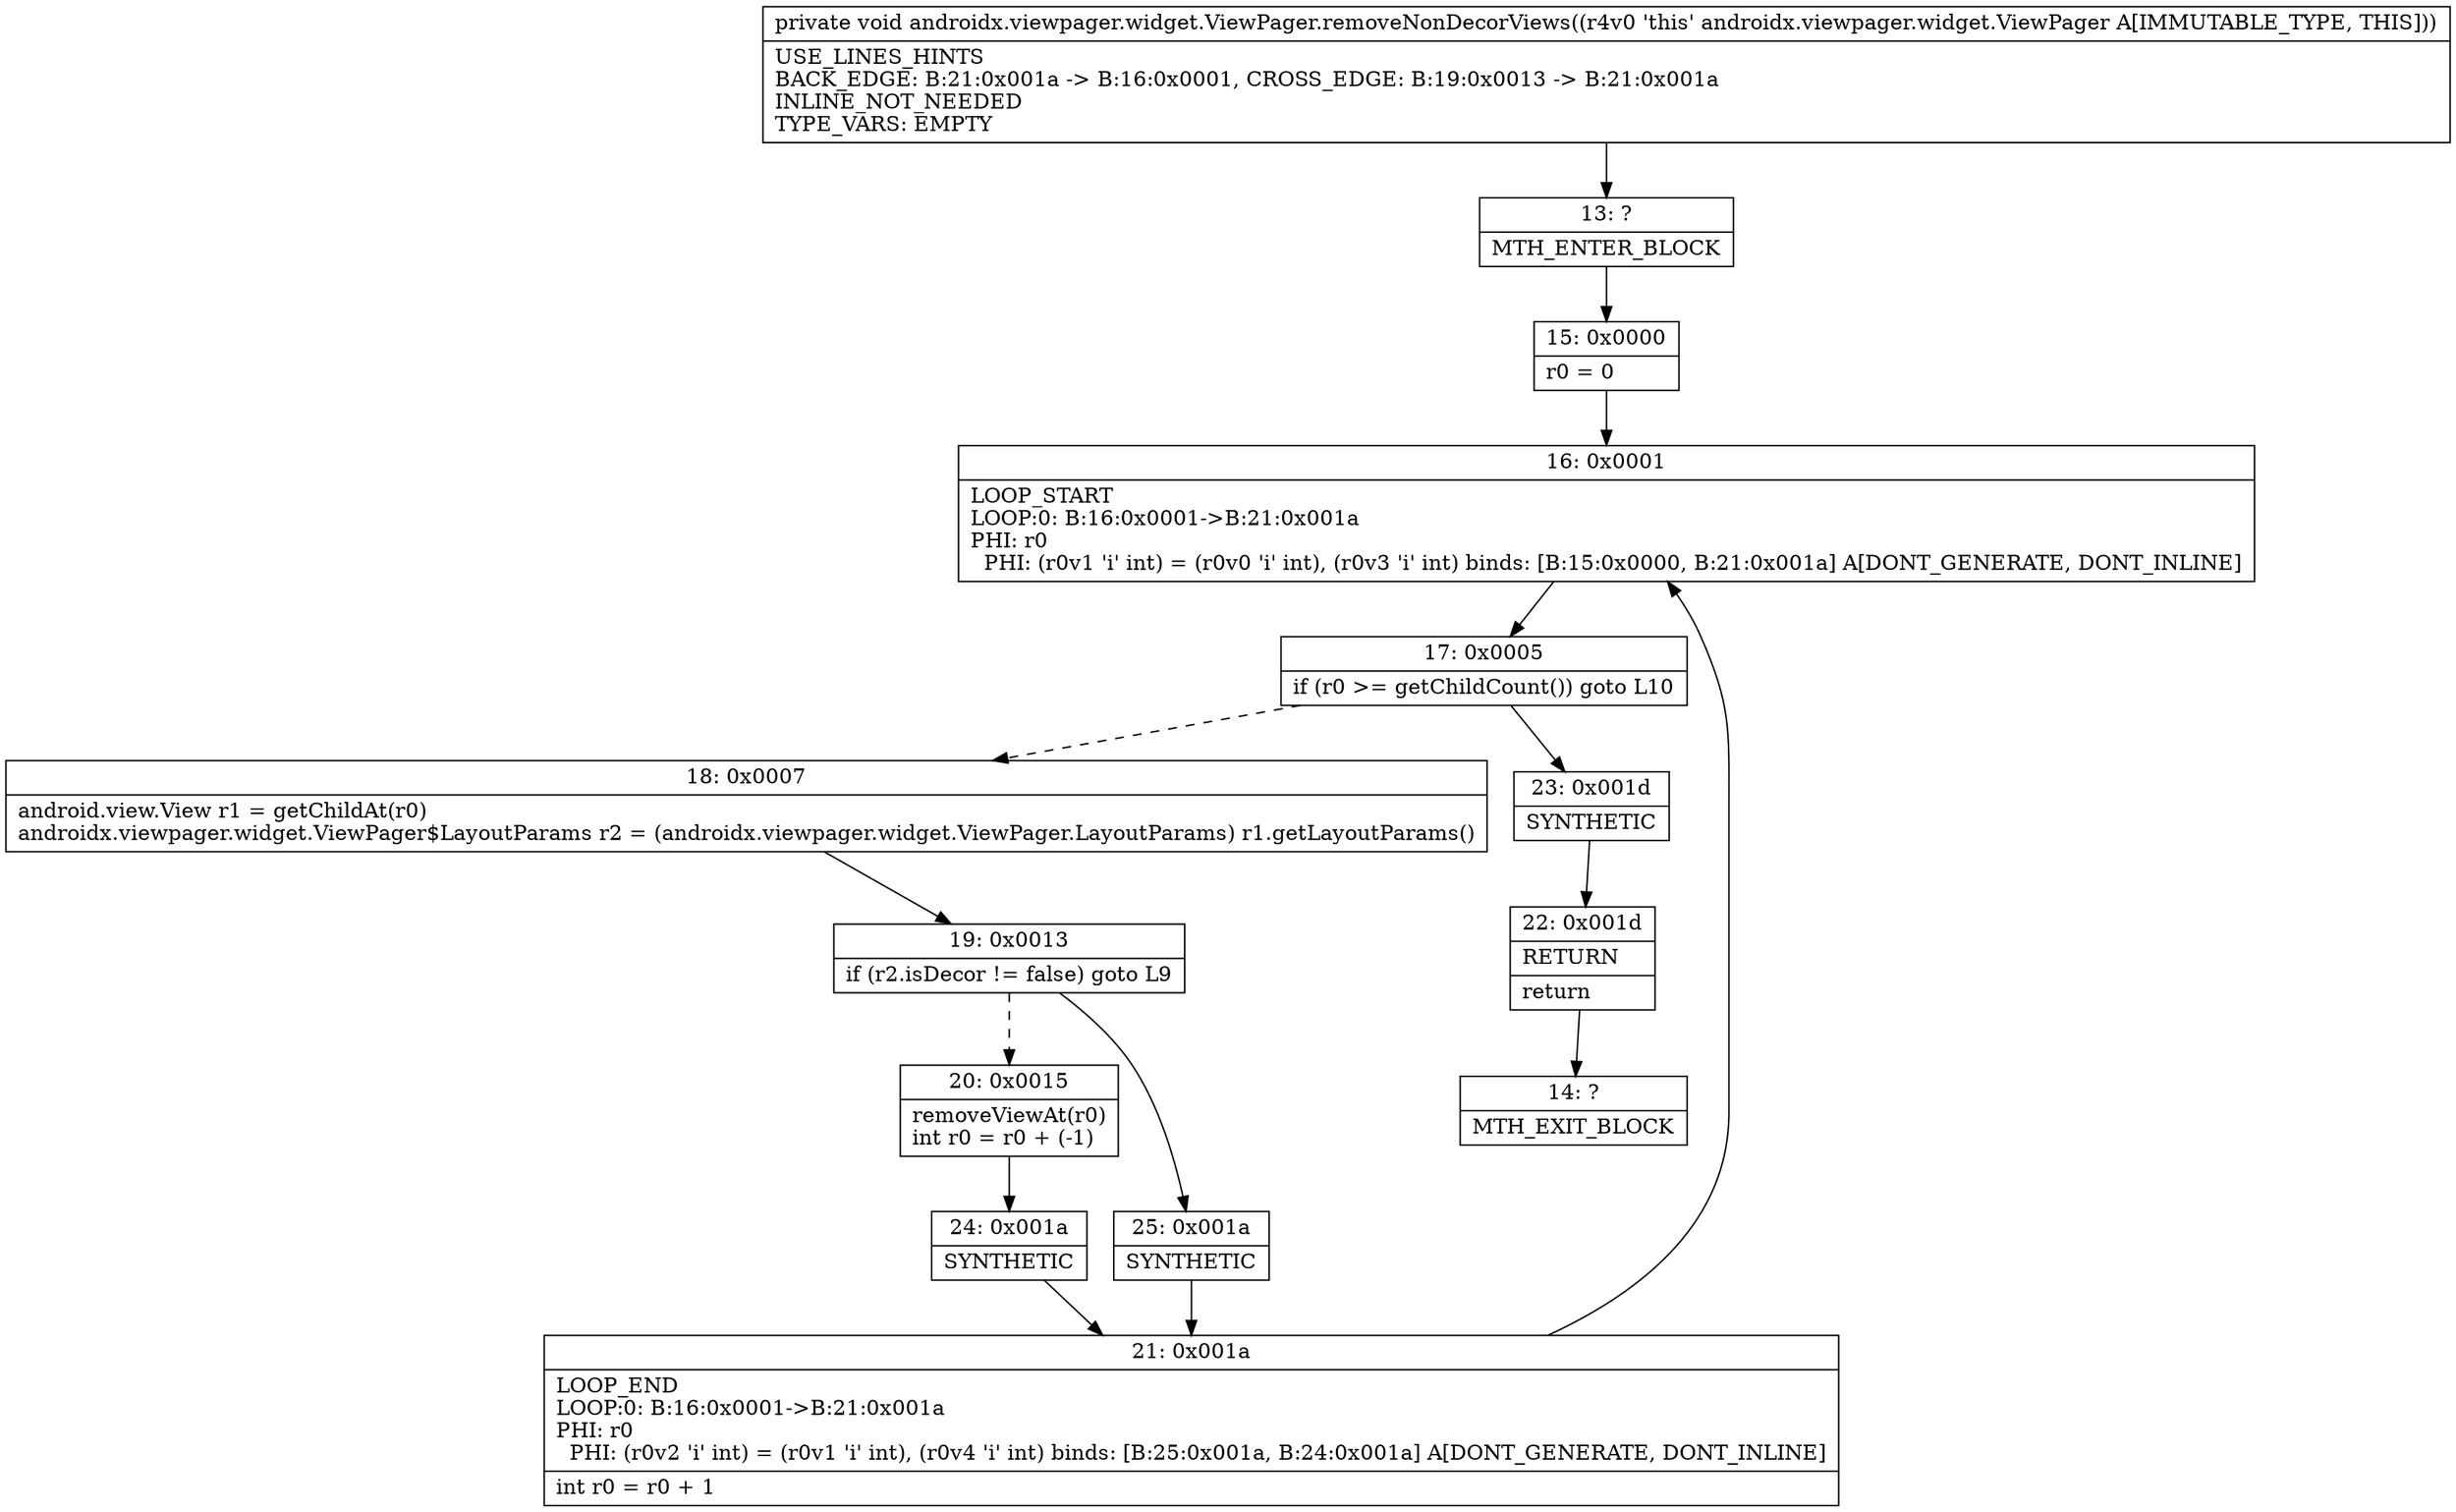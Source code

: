 digraph "CFG forandroidx.viewpager.widget.ViewPager.removeNonDecorViews()V" {
Node_13 [shape=record,label="{13\:\ ?|MTH_ENTER_BLOCK\l}"];
Node_15 [shape=record,label="{15\:\ 0x0000|r0 = 0\l}"];
Node_16 [shape=record,label="{16\:\ 0x0001|LOOP_START\lLOOP:0: B:16:0x0001\-\>B:21:0x001a\lPHI: r0 \l  PHI: (r0v1 'i' int) = (r0v0 'i' int), (r0v3 'i' int) binds: [B:15:0x0000, B:21:0x001a] A[DONT_GENERATE, DONT_INLINE]\l}"];
Node_17 [shape=record,label="{17\:\ 0x0005|if (r0 \>= getChildCount()) goto L10\l}"];
Node_18 [shape=record,label="{18\:\ 0x0007|android.view.View r1 = getChildAt(r0)\landroidx.viewpager.widget.ViewPager$LayoutParams r2 = (androidx.viewpager.widget.ViewPager.LayoutParams) r1.getLayoutParams()\l}"];
Node_19 [shape=record,label="{19\:\ 0x0013|if (r2.isDecor != false) goto L9\l}"];
Node_20 [shape=record,label="{20\:\ 0x0015|removeViewAt(r0)\lint r0 = r0 + (\-1)\l}"];
Node_24 [shape=record,label="{24\:\ 0x001a|SYNTHETIC\l}"];
Node_21 [shape=record,label="{21\:\ 0x001a|LOOP_END\lLOOP:0: B:16:0x0001\-\>B:21:0x001a\lPHI: r0 \l  PHI: (r0v2 'i' int) = (r0v1 'i' int), (r0v4 'i' int) binds: [B:25:0x001a, B:24:0x001a] A[DONT_GENERATE, DONT_INLINE]\l|int r0 = r0 + 1\l}"];
Node_25 [shape=record,label="{25\:\ 0x001a|SYNTHETIC\l}"];
Node_23 [shape=record,label="{23\:\ 0x001d|SYNTHETIC\l}"];
Node_22 [shape=record,label="{22\:\ 0x001d|RETURN\l|return\l}"];
Node_14 [shape=record,label="{14\:\ ?|MTH_EXIT_BLOCK\l}"];
MethodNode[shape=record,label="{private void androidx.viewpager.widget.ViewPager.removeNonDecorViews((r4v0 'this' androidx.viewpager.widget.ViewPager A[IMMUTABLE_TYPE, THIS]))  | USE_LINES_HINTS\lBACK_EDGE: B:21:0x001a \-\> B:16:0x0001, CROSS_EDGE: B:19:0x0013 \-\> B:21:0x001a\lINLINE_NOT_NEEDED\lTYPE_VARS: EMPTY\l}"];
MethodNode -> Node_13;Node_13 -> Node_15;
Node_15 -> Node_16;
Node_16 -> Node_17;
Node_17 -> Node_18[style=dashed];
Node_17 -> Node_23;
Node_18 -> Node_19;
Node_19 -> Node_20[style=dashed];
Node_19 -> Node_25;
Node_20 -> Node_24;
Node_24 -> Node_21;
Node_21 -> Node_16;
Node_25 -> Node_21;
Node_23 -> Node_22;
Node_22 -> Node_14;
}

